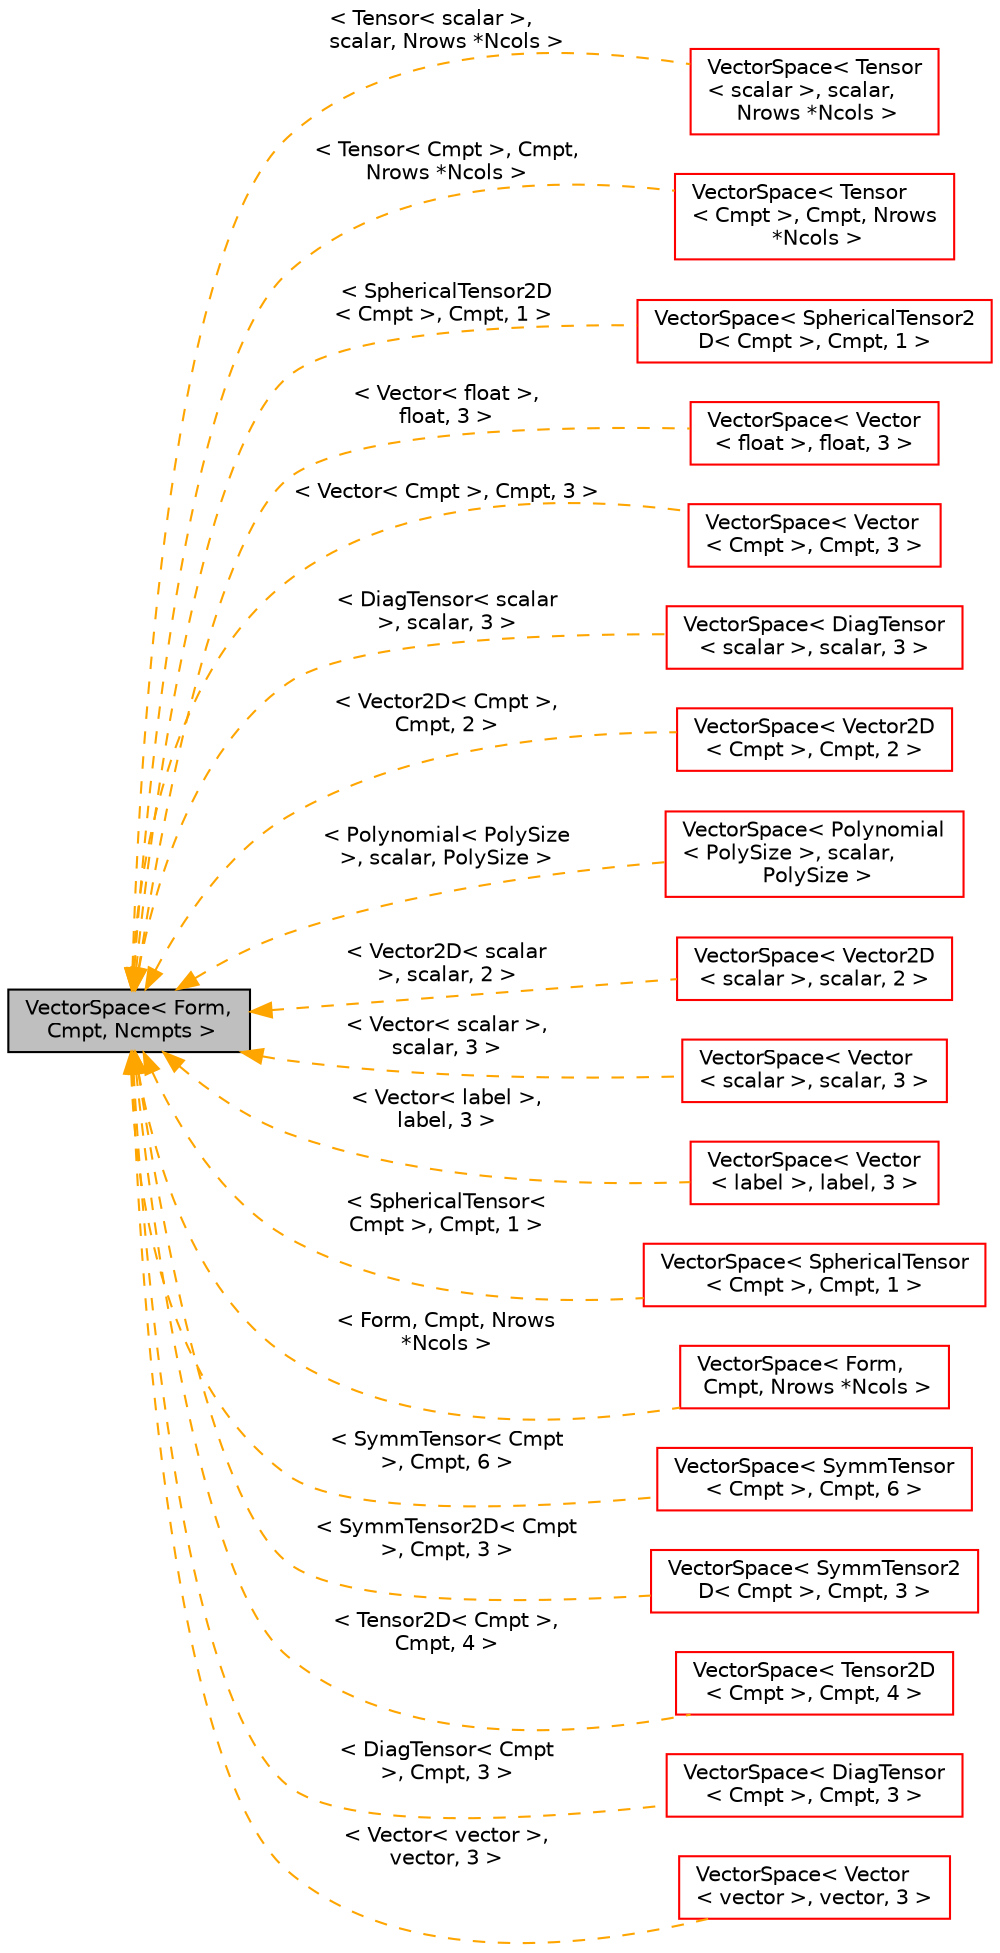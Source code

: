 digraph "VectorSpace&lt; Form, Cmpt, Ncmpts &gt;"
{
  bgcolor="transparent";
  edge [fontname="Helvetica",fontsize="10",labelfontname="Helvetica",labelfontsize="10"];
  node [fontname="Helvetica",fontsize="10",shape=record];
  rankdir="LR";
  Node1 [label="VectorSpace\< Form,\l Cmpt, Ncmpts \>",height=0.2,width=0.4,color="black", fillcolor="grey75", style="filled", fontcolor="black"];
  Node1 -> Node2 [dir="back",color="orange",fontsize="10",style="dashed",label=" \< Tensor\< scalar \>,\l scalar, Nrows *Ncols \>" ,fontname="Helvetica"];
  Node2 [label="VectorSpace\< Tensor\l\< scalar \>, scalar,\l Nrows *Ncols \>",height=0.2,width=0.4,color="red",URL="$a02807.html"];
  Node1 -> Node3 [dir="back",color="orange",fontsize="10",style="dashed",label=" \< Tensor\< Cmpt \>, Cmpt,\l Nrows *Ncols \>" ,fontname="Helvetica"];
  Node3 [label="VectorSpace\< Tensor\l\< Cmpt \>, Cmpt, Nrows\l *Ncols \>",height=0.2,width=0.4,color="red",URL="$a02807.html"];
  Node1 -> Node4 [dir="back",color="orange",fontsize="10",style="dashed",label=" \< SphericalTensor2D\l\< Cmpt \>, Cmpt, 1 \>" ,fontname="Helvetica"];
  Node4 [label="VectorSpace\< SphericalTensor2\lD\< Cmpt \>, Cmpt, 1 \>",height=0.2,width=0.4,color="red",URL="$a02807.html"];
  Node1 -> Node5 [dir="back",color="orange",fontsize="10",style="dashed",label=" \< Vector\< float \>,\l float, 3 \>" ,fontname="Helvetica"];
  Node5 [label="VectorSpace\< Vector\l\< float \>, float, 3 \>",height=0.2,width=0.4,color="red",URL="$a02807.html"];
  Node1 -> Node6 [dir="back",color="orange",fontsize="10",style="dashed",label=" \< Vector\< Cmpt \>, Cmpt, 3 \>" ,fontname="Helvetica"];
  Node6 [label="VectorSpace\< Vector\l\< Cmpt \>, Cmpt, 3 \>",height=0.2,width=0.4,color="red",URL="$a02807.html"];
  Node1 -> Node7 [dir="back",color="orange",fontsize="10",style="dashed",label=" \< DiagTensor\< scalar\l \>, scalar, 3 \>" ,fontname="Helvetica"];
  Node7 [label="VectorSpace\< DiagTensor\l\< scalar \>, scalar, 3 \>",height=0.2,width=0.4,color="red",URL="$a02807.html"];
  Node1 -> Node8 [dir="back",color="orange",fontsize="10",style="dashed",label=" \< Vector2D\< Cmpt \>,\l Cmpt, 2 \>" ,fontname="Helvetica"];
  Node8 [label="VectorSpace\< Vector2D\l\< Cmpt \>, Cmpt, 2 \>",height=0.2,width=0.4,color="red",URL="$a02807.html"];
  Node1 -> Node9 [dir="back",color="orange",fontsize="10",style="dashed",label=" \< Polynomial\< PolySize\l \>, scalar, PolySize \>" ,fontname="Helvetica"];
  Node9 [label="VectorSpace\< Polynomial\l\< PolySize \>, scalar,\l PolySize \>",height=0.2,width=0.4,color="red",URL="$a02807.html"];
  Node1 -> Node10 [dir="back",color="orange",fontsize="10",style="dashed",label=" \< Vector2D\< scalar\l \>, scalar, 2 \>" ,fontname="Helvetica"];
  Node10 [label="VectorSpace\< Vector2D\l\< scalar \>, scalar, 2 \>",height=0.2,width=0.4,color="red",URL="$a02807.html"];
  Node1 -> Node11 [dir="back",color="orange",fontsize="10",style="dashed",label=" \< Vector\< scalar \>,\l scalar, 3 \>" ,fontname="Helvetica"];
  Node11 [label="VectorSpace\< Vector\l\< scalar \>, scalar, 3 \>",height=0.2,width=0.4,color="red",URL="$a02807.html"];
  Node1 -> Node12 [dir="back",color="orange",fontsize="10",style="dashed",label=" \< Vector\< label \>,\l label, 3 \>" ,fontname="Helvetica"];
  Node12 [label="VectorSpace\< Vector\l\< label \>, label, 3 \>",height=0.2,width=0.4,color="red",URL="$a02807.html"];
  Node1 -> Node13 [dir="back",color="orange",fontsize="10",style="dashed",label=" \< SphericalTensor\<\l Cmpt \>, Cmpt, 1 \>" ,fontname="Helvetica"];
  Node13 [label="VectorSpace\< SphericalTensor\l\< Cmpt \>, Cmpt, 1 \>",height=0.2,width=0.4,color="red",URL="$a02807.html"];
  Node1 -> Node14 [dir="back",color="orange",fontsize="10",style="dashed",label=" \< Form, Cmpt, Nrows\l *Ncols \>" ,fontname="Helvetica"];
  Node14 [label="VectorSpace\< Form,\l Cmpt, Nrows *Ncols \>",height=0.2,width=0.4,color="red",URL="$a02807.html"];
  Node1 -> Node15 [dir="back",color="orange",fontsize="10",style="dashed",label=" \< SymmTensor\< Cmpt\l \>, Cmpt, 6 \>" ,fontname="Helvetica"];
  Node15 [label="VectorSpace\< SymmTensor\l\< Cmpt \>, Cmpt, 6 \>",height=0.2,width=0.4,color="red",URL="$a02807.html"];
  Node1 -> Node16 [dir="back",color="orange",fontsize="10",style="dashed",label=" \< SymmTensor2D\< Cmpt\l \>, Cmpt, 3 \>" ,fontname="Helvetica"];
  Node16 [label="VectorSpace\< SymmTensor2\lD\< Cmpt \>, Cmpt, 3 \>",height=0.2,width=0.4,color="red",URL="$a02807.html"];
  Node1 -> Node17 [dir="back",color="orange",fontsize="10",style="dashed",label=" \< Tensor2D\< Cmpt \>,\l Cmpt, 4 \>" ,fontname="Helvetica"];
  Node17 [label="VectorSpace\< Tensor2D\l\< Cmpt \>, Cmpt, 4 \>",height=0.2,width=0.4,color="red",URL="$a02807.html"];
  Node1 -> Node18 [dir="back",color="orange",fontsize="10",style="dashed",label=" \< DiagTensor\< Cmpt\l \>, Cmpt, 3 \>" ,fontname="Helvetica"];
  Node18 [label="VectorSpace\< DiagTensor\l\< Cmpt \>, Cmpt, 3 \>",height=0.2,width=0.4,color="red",URL="$a02807.html"];
  Node1 -> Node19 [dir="back",color="orange",fontsize="10",style="dashed",label=" \< Vector\< vector \>,\l vector, 3 \>" ,fontname="Helvetica"];
  Node19 [label="VectorSpace\< Vector\l\< vector \>, vector, 3 \>",height=0.2,width=0.4,color="red",URL="$a02807.html"];
}
